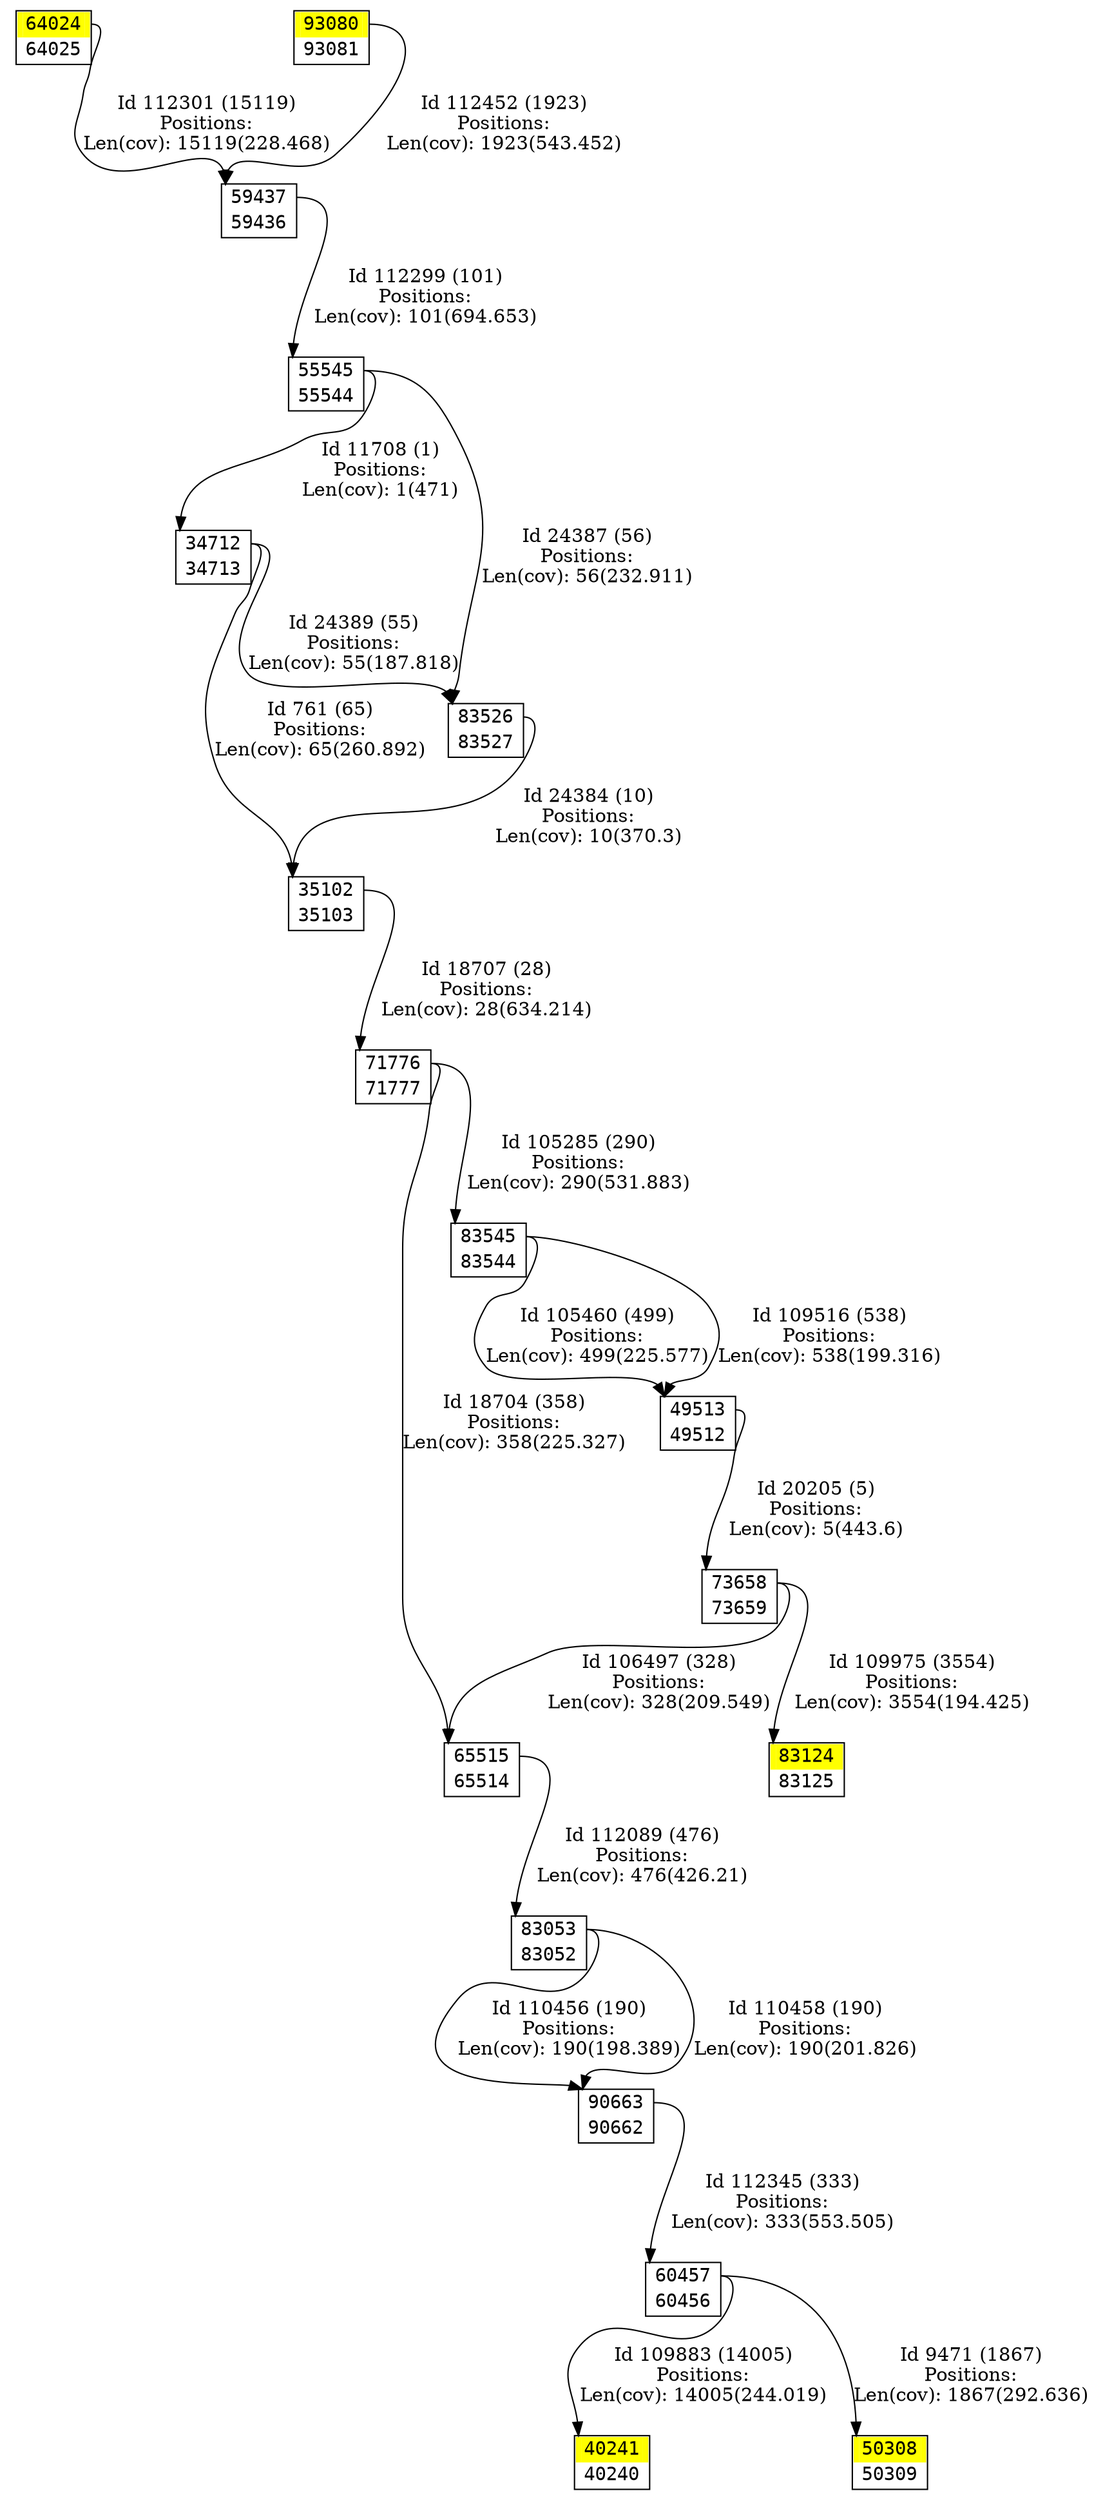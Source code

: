 digraph graph_picture {
node[fontname=<Courier> ,penwidth=<1.8> ,shape=<plaintext> ]
vertex_34712_34713[label=<<TABLE BORDER="1" CELLSPACING="0" >
<TR><TD BORDER="0" PORT = "port_34712_in" color="white" bgcolor="white" ></TD><TD BORDER="0" color="white" bgcolor="white" >34712</TD><TD BORDER="0" PORT = "port_34712_out" color="white" bgcolor="white" ></TD></TR>
<TR><TD BORDER="0" PORT = "port_34713_out" color="white" bgcolor="white" ></TD><TD BORDER="0" color="white" bgcolor="white" >34713</TD><TD BORDER="0" PORT = "port_34713_in" color="white" bgcolor="white" ></TD></TR>
</TABLE>> ,color=<black> ,URL=</vertex/34712.svg> ]
vertex_35102_35103[label=<<TABLE BORDER="1" CELLSPACING="0" >
<TR><TD BORDER="0" PORT = "port_35102_in" color="white" bgcolor="white" ></TD><TD BORDER="0" color="white" bgcolor="white" >35102</TD><TD BORDER="0" PORT = "port_35102_out" color="white" bgcolor="white" ></TD></TR>
<TR><TD BORDER="0" PORT = "port_35103_out" color="white" bgcolor="white" ></TD><TD BORDER="0" color="white" bgcolor="white" >35103</TD><TD BORDER="0" PORT = "port_35103_in" color="white" bgcolor="white" ></TD></TR>
</TABLE>> ,color=<black> ,URL=</vertex/35102.svg> ]
vertex_40240_40241[label=<<TABLE BORDER="1" CELLSPACING="0" >
<TR><TD BORDER="0" PORT = "port_40241_in" color="yellow" bgcolor="yellow" ></TD><TD BORDER="0" color="yellow" bgcolor="yellow" >40241</TD><TD BORDER="0" PORT = "port_40241_out" color="yellow" bgcolor="yellow" ></TD></TR>
<TR><TD BORDER="0" PORT = "port_40240_out" color="white" bgcolor="white" ></TD><TD BORDER="0" color="white" bgcolor="white" >40240</TD><TD BORDER="0" PORT = "port_40240_in" color="white" bgcolor="white" ></TD></TR>
</TABLE>> ,color=<black> ,URL=</vertex/40241.svg> ]
vertex_49512_49513[label=<<TABLE BORDER="1" CELLSPACING="0" >
<TR><TD BORDER="0" PORT = "port_49513_in" color="white" bgcolor="white" ></TD><TD BORDER="0" color="white" bgcolor="white" >49513</TD><TD BORDER="0" PORT = "port_49513_out" color="white" bgcolor="white" ></TD></TR>
<TR><TD BORDER="0" PORT = "port_49512_out" color="white" bgcolor="white" ></TD><TD BORDER="0" color="white" bgcolor="white" >49512</TD><TD BORDER="0" PORT = "port_49512_in" color="white" bgcolor="white" ></TD></TR>
</TABLE>> ,color=<black> ,URL=</vertex/49513.svg> ]
vertex_50308_50309[label=<<TABLE BORDER="1" CELLSPACING="0" >
<TR><TD BORDER="0" PORT = "port_50308_in" color="yellow" bgcolor="yellow" ></TD><TD BORDER="0" color="yellow" bgcolor="yellow" >50308</TD><TD BORDER="0" PORT = "port_50308_out" color="yellow" bgcolor="yellow" ></TD></TR>
<TR><TD BORDER="0" PORT = "port_50309_out" color="white" bgcolor="white" ></TD><TD BORDER="0" color="white" bgcolor="white" >50309</TD><TD BORDER="0" PORT = "port_50309_in" color="white" bgcolor="white" ></TD></TR>
</TABLE>> ,color=<black> ,URL=</vertex/50308.svg> ]
vertex_55544_55545[label=<<TABLE BORDER="1" CELLSPACING="0" >
<TR><TD BORDER="0" PORT = "port_55545_in" color="white" bgcolor="white" ></TD><TD BORDER="0" color="white" bgcolor="white" >55545</TD><TD BORDER="0" PORT = "port_55545_out" color="white" bgcolor="white" ></TD></TR>
<TR><TD BORDER="0" PORT = "port_55544_out" color="white" bgcolor="white" ></TD><TD BORDER="0" color="white" bgcolor="white" >55544</TD><TD BORDER="0" PORT = "port_55544_in" color="white" bgcolor="white" ></TD></TR>
</TABLE>> ,color=<black> ,URL=</vertex/55545.svg> ]
vertex_59436_59437[label=<<TABLE BORDER="1" CELLSPACING="0" >
<TR><TD BORDER="0" PORT = "port_59437_in" color="white" bgcolor="white" ></TD><TD BORDER="0" color="white" bgcolor="white" >59437</TD><TD BORDER="0" PORT = "port_59437_out" color="white" bgcolor="white" ></TD></TR>
<TR><TD BORDER="0" PORT = "port_59436_out" color="white" bgcolor="white" ></TD><TD BORDER="0" color="white" bgcolor="white" >59436</TD><TD BORDER="0" PORT = "port_59436_in" color="white" bgcolor="white" ></TD></TR>
</TABLE>> ,color=<black> ,URL=</vertex/59437.svg> ]
vertex_60456_60457[label=<<TABLE BORDER="1" CELLSPACING="0" >
<TR><TD BORDER="0" PORT = "port_60457_in" color="white" bgcolor="white" ></TD><TD BORDER="0" color="white" bgcolor="white" >60457</TD><TD BORDER="0" PORT = "port_60457_out" color="white" bgcolor="white" ></TD></TR>
<TR><TD BORDER="0" PORT = "port_60456_out" color="white" bgcolor="white" ></TD><TD BORDER="0" color="white" bgcolor="white" >60456</TD><TD BORDER="0" PORT = "port_60456_in" color="white" bgcolor="white" ></TD></TR>
</TABLE>> ,color=<black> ,URL=</vertex/60457.svg> ]
vertex_64024_64025[label=<<TABLE BORDER="1" CELLSPACING="0" >
<TR><TD BORDER="0" PORT = "port_64024_in" color="yellow" bgcolor="yellow" ></TD><TD BORDER="0" color="yellow" bgcolor="yellow" >64024</TD><TD BORDER="0" PORT = "port_64024_out" color="yellow" bgcolor="yellow" ></TD></TR>
<TR><TD BORDER="0" PORT = "port_64025_out" color="white" bgcolor="white" ></TD><TD BORDER="0" color="white" bgcolor="white" >64025</TD><TD BORDER="0" PORT = "port_64025_in" color="white" bgcolor="white" ></TD></TR>
</TABLE>> ,color=<black> ,URL=</vertex/64024.svg> ]
vertex_65514_65515[label=<<TABLE BORDER="1" CELLSPACING="0" >
<TR><TD BORDER="0" PORT = "port_65515_in" color="white" bgcolor="white" ></TD><TD BORDER="0" color="white" bgcolor="white" >65515</TD><TD BORDER="0" PORT = "port_65515_out" color="white" bgcolor="white" ></TD></TR>
<TR><TD BORDER="0" PORT = "port_65514_out" color="white" bgcolor="white" ></TD><TD BORDER="0" color="white" bgcolor="white" >65514</TD><TD BORDER="0" PORT = "port_65514_in" color="white" bgcolor="white" ></TD></TR>
</TABLE>> ,color=<black> ,URL=</vertex/65515.svg> ]
vertex_71776_71777[label=<<TABLE BORDER="1" CELLSPACING="0" >
<TR><TD BORDER="0" PORT = "port_71776_in" color="white" bgcolor="white" ></TD><TD BORDER="0" color="white" bgcolor="white" >71776</TD><TD BORDER="0" PORT = "port_71776_out" color="white" bgcolor="white" ></TD></TR>
<TR><TD BORDER="0" PORT = "port_71777_out" color="white" bgcolor="white" ></TD><TD BORDER="0" color="white" bgcolor="white" >71777</TD><TD BORDER="0" PORT = "port_71777_in" color="white" bgcolor="white" ></TD></TR>
</TABLE>> ,color=<black> ,URL=</vertex/71776.svg> ]
vertex_73658_73659[label=<<TABLE BORDER="1" CELLSPACING="0" >
<TR><TD BORDER="0" PORT = "port_73658_in" color="white" bgcolor="white" ></TD><TD BORDER="0" color="white" bgcolor="white" >73658</TD><TD BORDER="0" PORT = "port_73658_out" color="white" bgcolor="white" ></TD></TR>
<TR><TD BORDER="0" PORT = "port_73659_out" color="white" bgcolor="white" ></TD><TD BORDER="0" color="white" bgcolor="white" >73659</TD><TD BORDER="0" PORT = "port_73659_in" color="white" bgcolor="white" ></TD></TR>
</TABLE>> ,color=<black> ,URL=</vertex/73658.svg> ]
vertex_83052_83053[label=<<TABLE BORDER="1" CELLSPACING="0" >
<TR><TD BORDER="0" PORT = "port_83053_in" color="white" bgcolor="white" ></TD><TD BORDER="0" color="white" bgcolor="white" >83053</TD><TD BORDER="0" PORT = "port_83053_out" color="white" bgcolor="white" ></TD></TR>
<TR><TD BORDER="0" PORT = "port_83052_out" color="white" bgcolor="white" ></TD><TD BORDER="0" color="white" bgcolor="white" >83052</TD><TD BORDER="0" PORT = "port_83052_in" color="white" bgcolor="white" ></TD></TR>
</TABLE>> ,color=<black> ,URL=</vertex/83053.svg> ]
vertex_83124_83125[label=<<TABLE BORDER="1" CELLSPACING="0" >
<TR><TD BORDER="0" PORT = "port_83124_in" color="yellow" bgcolor="yellow" ></TD><TD BORDER="0" color="yellow" bgcolor="yellow" >83124</TD><TD BORDER="0" PORT = "port_83124_out" color="yellow" bgcolor="yellow" ></TD></TR>
<TR><TD BORDER="0" PORT = "port_83125_out" color="white" bgcolor="white" ></TD><TD BORDER="0" color="white" bgcolor="white" >83125</TD><TD BORDER="0" PORT = "port_83125_in" color="white" bgcolor="white" ></TD></TR>
</TABLE>> ,color=<black> ,URL=</vertex/83124.svg> ]
vertex_83526_83527[label=<<TABLE BORDER="1" CELLSPACING="0" >
<TR><TD BORDER="0" PORT = "port_83526_in" color="white" bgcolor="white" ></TD><TD BORDER="0" color="white" bgcolor="white" >83526</TD><TD BORDER="0" PORT = "port_83526_out" color="white" bgcolor="white" ></TD></TR>
<TR><TD BORDER="0" PORT = "port_83527_out" color="white" bgcolor="white" ></TD><TD BORDER="0" color="white" bgcolor="white" >83527</TD><TD BORDER="0" PORT = "port_83527_in" color="white" bgcolor="white" ></TD></TR>
</TABLE>> ,color=<black> ,URL=</vertex/83526.svg> ]
vertex_83544_83545[label=<<TABLE BORDER="1" CELLSPACING="0" >
<TR><TD BORDER="0" PORT = "port_83545_in" color="white" bgcolor="white" ></TD><TD BORDER="0" color="white" bgcolor="white" >83545</TD><TD BORDER="0" PORT = "port_83545_out" color="white" bgcolor="white" ></TD></TR>
<TR><TD BORDER="0" PORT = "port_83544_out" color="white" bgcolor="white" ></TD><TD BORDER="0" color="white" bgcolor="white" >83544</TD><TD BORDER="0" PORT = "port_83544_in" color="white" bgcolor="white" ></TD></TR>
</TABLE>> ,color=<black> ,URL=</vertex/83545.svg> ]
vertex_90662_90663[label=<<TABLE BORDER="1" CELLSPACING="0" >
<TR><TD BORDER="0" PORT = "port_90663_in" color="white" bgcolor="white" ></TD><TD BORDER="0" color="white" bgcolor="white" >90663</TD><TD BORDER="0" PORT = "port_90663_out" color="white" bgcolor="white" ></TD></TR>
<TR><TD BORDER="0" PORT = "port_90662_out" color="white" bgcolor="white" ></TD><TD BORDER="0" color="white" bgcolor="white" >90662</TD><TD BORDER="0" PORT = "port_90662_in" color="white" bgcolor="white" ></TD></TR>
</TABLE>> ,color=<black> ,URL=</vertex/90663.svg> ]
vertex_93080_93081[label=<<TABLE BORDER="1" CELLSPACING="0" >
<TR><TD BORDER="0" PORT = "port_93080_in" color="yellow" bgcolor="yellow" ></TD><TD BORDER="0" color="yellow" bgcolor="yellow" >93080</TD><TD BORDER="0" PORT = "port_93080_out" color="yellow" bgcolor="yellow" ></TD></TR>
<TR><TD BORDER="0" PORT = "port_93081_out" color="white" bgcolor="white" ></TD><TD BORDER="0" color="white" bgcolor="white" >93081</TD><TD BORDER="0" PORT = "port_93081_in" color="white" bgcolor="white" ></TD></TR>
</TABLE>> ,color=<black> ,URL=</vertex/93080.svg> ]
vertex_34712_34713:port_34712_out->vertex_35102_35103:port_35102_in[label="Id 761 (65)\nPositions:\nLen(cov): 65(260.892)" ,color=<black> ]
vertex_60456_60457:port_60457_out->vertex_50308_50309:port_50308_in[label="Id 9471 (1867)\nPositions:\nLen(cov): 1867(292.636)" ,color=<black> ]
vertex_55544_55545:port_55545_out->vertex_34712_34713:port_34712_in[label="Id 11708 (1)\nPositions:\nLen(cov): 1(471)" ,color=<black> ]
vertex_71776_71777:port_71776_out->vertex_65514_65515:port_65515_in[label="Id 18704 (358)\nPositions:\nLen(cov): 358(225.327)" ,color=<black> ]
vertex_35102_35103:port_35102_out->vertex_71776_71777:port_71776_in[label="Id 18707 (28)\nPositions:\nLen(cov): 28(634.214)" ,color=<black> ]
vertex_49512_49513:port_49513_out->vertex_73658_73659:port_73658_in[label="Id 20205 (5)\nPositions:\nLen(cov): 5(443.6)" ,color=<black> ]
vertex_83526_83527:port_83526_out->vertex_35102_35103:port_35102_in[label="Id 24384 (10)\nPositions:\nLen(cov): 10(370.3)" ,color=<black> ]
vertex_55544_55545:port_55545_out->vertex_83526_83527:port_83526_in[label="Id 24387 (56)\nPositions:\nLen(cov): 56(232.911)" ,color=<black> ]
vertex_34712_34713:port_34712_out->vertex_83526_83527:port_83526_in[label="Id 24389 (55)\nPositions:\nLen(cov): 55(187.818)" ,color=<black> ]
vertex_71776_71777:port_71776_out->vertex_83544_83545:port_83545_in[label="Id 105285 (290)\nPositions:\nLen(cov): 290(531.883)" ,color=<black> ]
vertex_83544_83545:port_83545_out->vertex_49512_49513:port_49513_in[label="Id 105460 (499)\nPositions:\nLen(cov): 499(225.577)" ,color=<black> ]
vertex_73658_73659:port_73658_out->vertex_65514_65515:port_65515_in[label="Id 106497 (328)\nPositions:\nLen(cov): 328(209.549)" ,color=<black> ]
vertex_83544_83545:port_83545_out->vertex_49512_49513:port_49513_in[label="Id 109516 (538)\nPositions:\nLen(cov): 538(199.316)" ,color=<black> ]
vertex_60456_60457:port_60457_out->vertex_40240_40241:port_40241_in[label="Id 109883 (14005)\nPositions:\nLen(cov): 14005(244.019)" ,color=<black> ]
vertex_73658_73659:port_73658_out->vertex_83124_83125:port_83124_in[label="Id 109975 (3554)\nPositions:\nLen(cov): 3554(194.425)" ,color=<black> ]
vertex_83052_83053:port_83053_out->vertex_90662_90663:port_90663_in[label="Id 110456 (190)\nPositions:\nLen(cov): 190(198.389)" ,color=<black> ]
vertex_83052_83053:port_83053_out->vertex_90662_90663:port_90663_in[label="Id 110458 (190)\nPositions:\nLen(cov): 190(201.826)" ,color=<black> ]
vertex_65514_65515:port_65515_out->vertex_83052_83053:port_83053_in[label="Id 112089 (476)\nPositions:\nLen(cov): 476(426.21)" ,color=<black> ]
vertex_59436_59437:port_59437_out->vertex_55544_55545:port_55545_in[label="Id 112299 (101)\nPositions:\nLen(cov): 101(694.653)" ,color=<black> ]
vertex_64024_64025:port_64024_out->vertex_59436_59437:port_59437_in[label="Id 112301 (15119)\nPositions:\nLen(cov): 15119(228.468)" ,color=<black> ]
vertex_90662_90663:port_90663_out->vertex_60456_60457:port_60457_in[label="Id 112345 (333)\nPositions:\nLen(cov): 333(553.505)" ,color=<black> ]
vertex_93080_93081:port_93080_out->vertex_59436_59437:port_59437_in[label="Id 112452 (1923)\nPositions:\nLen(cov): 1923(543.452)" ,color=<black> ]
}
